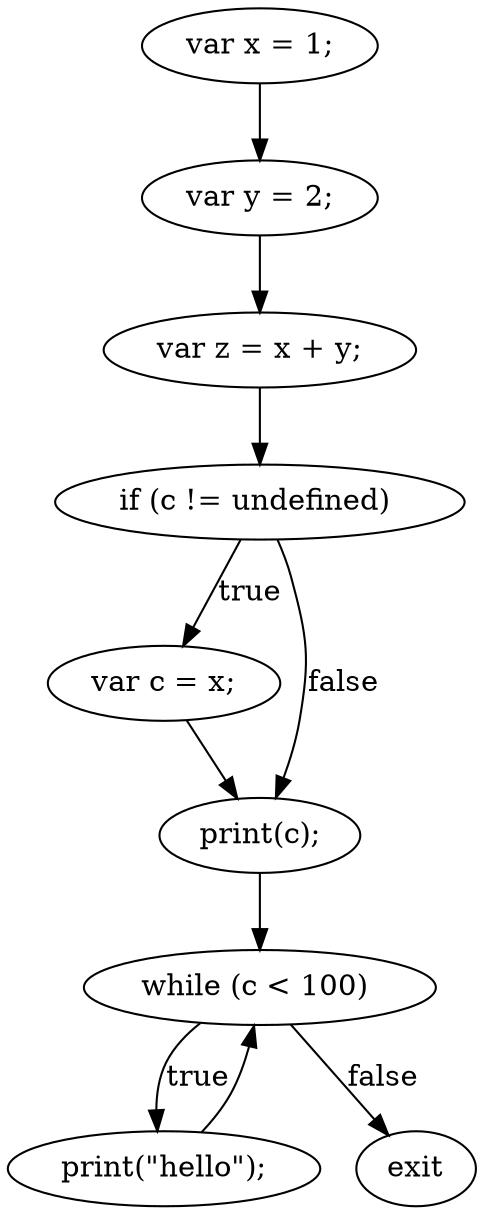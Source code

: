 digraph {
"0" [label="var z = x + y;\n"] 
"1" [label="var y = 2;\n"] 
"2" [label="var c = x;\n"] 
"3" [label="while (c < 100) "] 
"4" [label="print(c);\n"] 
"5" [label="if (c != undefined) "] 
"6" [label="var x = 1;\n"] 
"7" [label="print(\"hello\");\n"] 
"8" [label="exit"] 
"0" -> "5" [label=""] 
"1" -> "0" [label=""] 
"2" -> "4" [label=""] 
"3" -> "8" [label="false"] 
"3" -> "7" [label="true"] 
"4" -> "3" [label=""] 
"5" -> "2" [label="true"] 
"5" -> "4" [label="false"] 
"6" -> "1" [label=""] 
"7" -> "3" [label=""] 
}
